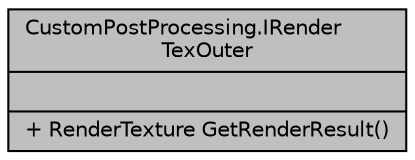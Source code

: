 digraph "CustomPostProcessing.IRenderTexOuter"
{
 // INTERACTIVE_SVG=YES
 // LATEX_PDF_SIZE
  edge [fontname="Helvetica",fontsize="10",labelfontname="Helvetica",labelfontsize="10"];
  node [fontname="Helvetica",fontsize="10",shape=record];
  Node1 [label="{CustomPostProcessing.IRender\lTexOuter\n||+ RenderTexture GetRenderResult()\l}",height=0.2,width=0.4,color="black", fillcolor="grey75", style="filled", fontcolor="black",tooltip="RenderTexture输出接口"];
}
